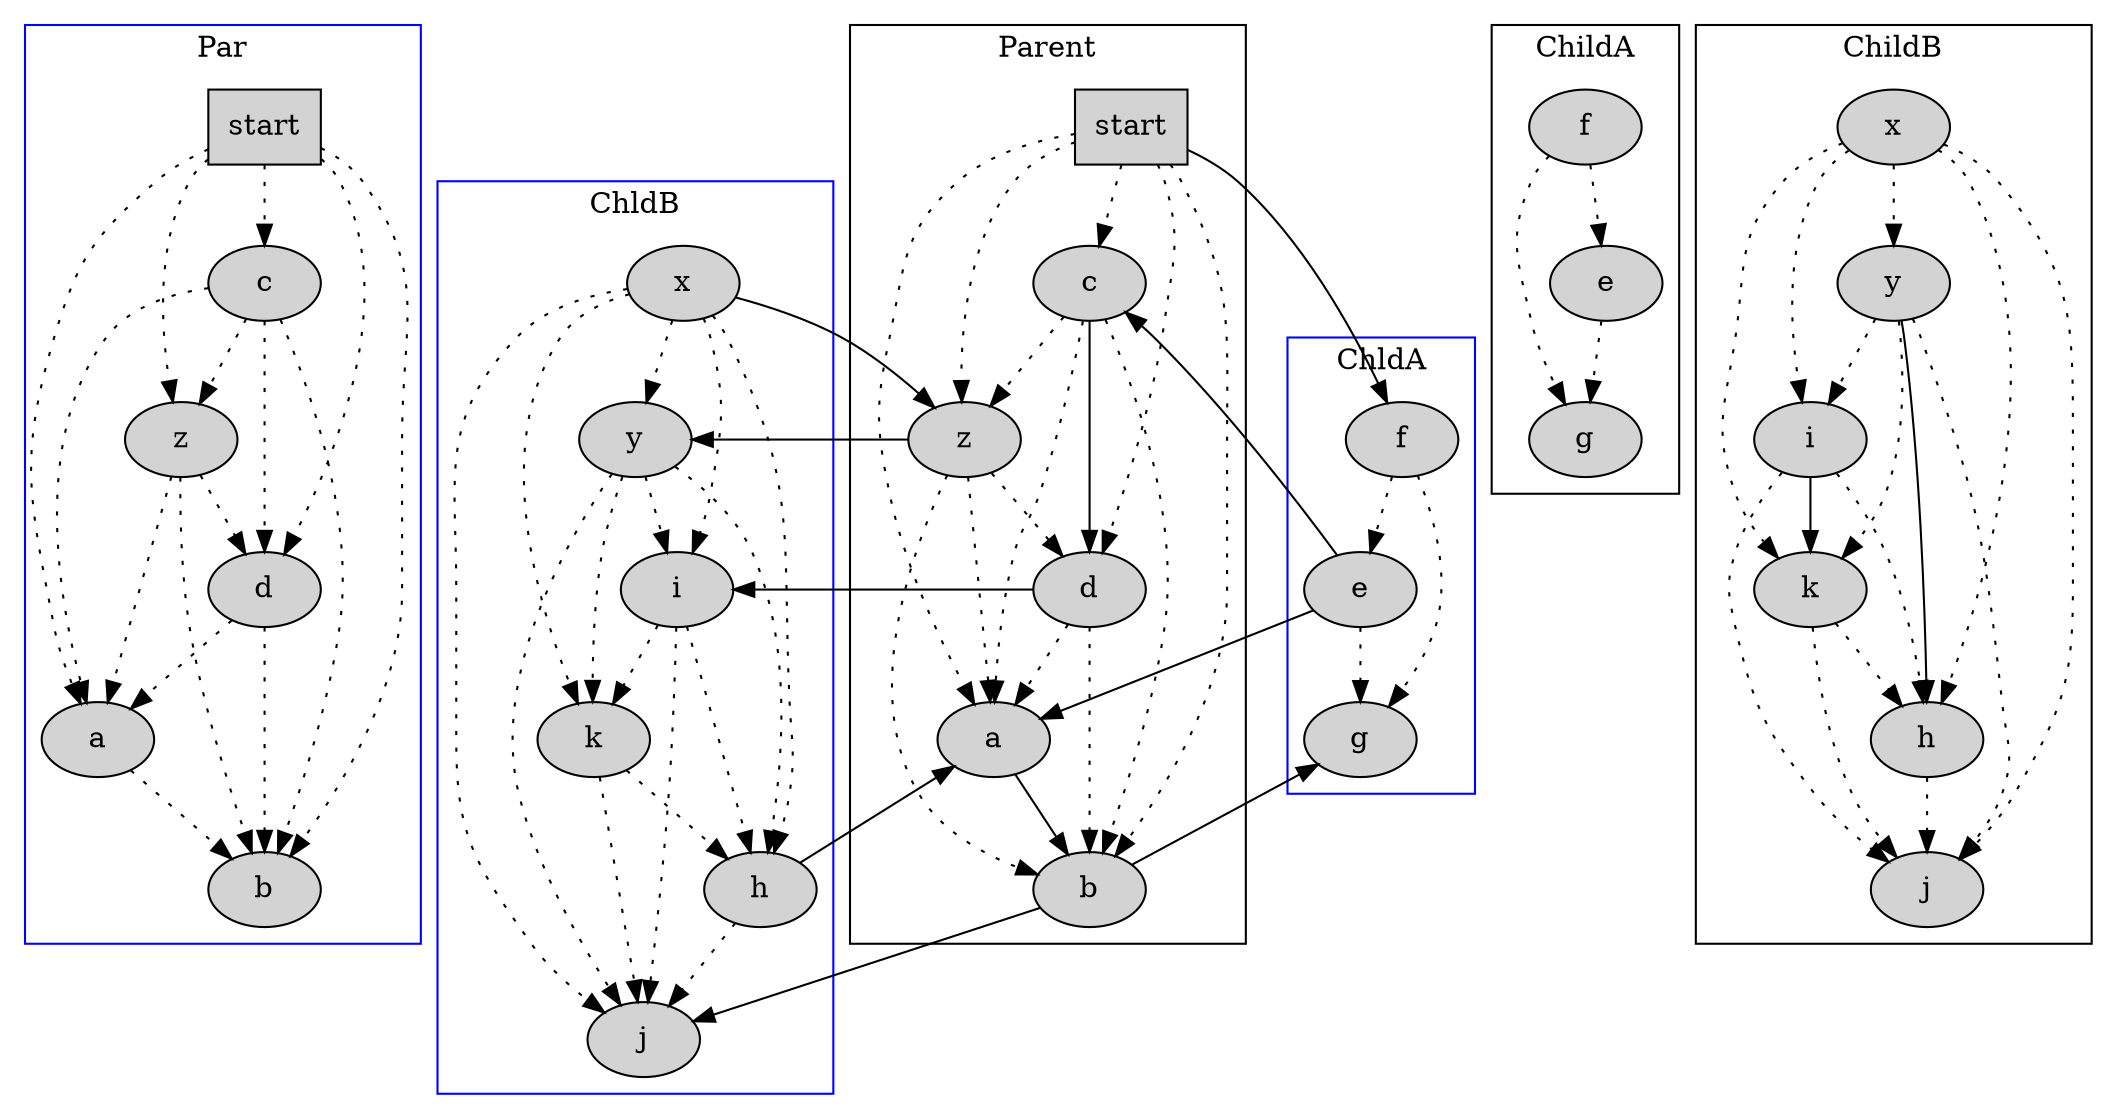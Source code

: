 digraph G{
	subgraph cluster0{
		color=blue;
		node[style=filled];
		label="Par";
		Par_start[label="start", shape=box];
		Par_d[label="d"];
		Par_b[label="b"];
		Par_c[label="c"];
		Par_a[label="a"];
		Par_z[label="z"];
	}
	subgraph cluster1{
		color=blue;
		node[style=filled];
		label="ChldA";
		ChldA_f[label="f"];
		ChldA_g[label="g"];
		ChldA_e[label="e"];
	}
	subgraph cluster2{
		color=blue;
		node[style=filled];
		label="ChldB";
		ChldB_j[label="j"];
		ChldB_k[label="k"];
		ChldB_y[label="y"];
		ChldB_h[label="h"];
		ChldB_x[label="x"];
		ChldB_i[label="i"];
	}
	subgraph cluster3{
		color=black;
		node[style=filled];
		label="Parent";
		Parent_d[label="d"];
		Parent_b[label="b"];
		Parent_c[label="c"];
		Parent_a[label="a"];
		Parent_z[label="z"];
		Parent_start[label="start", shape=box];
	}
	subgraph cluster4{
		color=black;
		node[style=filled];
		label="ChildA";
		ChildA_f[label="f"];
		ChildA_g[label="g"];
		ChildA_e[label="e"];
	}
	subgraph cluster5{
		color=black;
		node[style=filled];
		label="ChildB";
		ChildB_j[label="j"];
		ChildB_k[label="k"];
		ChildB_h[label="h"];
		ChildB_y[label="y"];
		ChildB_i[label="i"];
		ChildB_x[label="x"];
	}
	ChildB_i -> ChildB_h[style=dotted];
	ChildB_i -> ChildB_k;
	ChildB_i -> ChildB_j[style=dotted];
	ChldB_i -> ChldB_h[style=dotted];
	ChldB_i -> ChldB_j[style=dotted];
	ChldB_i -> ChldB_k[style=dotted];
	ChldB_h -> Parent_a;
	ChldB_h -> ChldB_j[style=dotted];
	Parent_b -> ChldA_g;
	Parent_b -> ChldB_j;
	ChldB_k -> ChldB_h[style=dotted];
	ChldB_k -> ChldB_j[style=dotted];
	ChildA_e -> ChildA_g[style=dotted];
	ChldB_x -> Parent_z;
	ChldB_x -> ChldB_i[style=dotted];
	ChldB_x -> ChldB_h[style=dotted];
	ChldB_x -> ChldB_j[style=dotted];
	ChldB_x -> ChldB_y[style=dotted];
	ChldB_x -> ChldB_k[style=dotted];
	Par_start -> Par_c[style=dotted];
	Par_start -> Par_z[style=dotted];
	Par_start -> Par_a[style=dotted];
	Par_start -> Par_b[style=dotted];
	Par_start -> Par_d[style=dotted];
	ChldA_f -> ChldA_g[style=dotted];
	ChldA_f -> ChldA_e[style=dotted];
	ChldA_e -> Parent_a;
	ChldA_e -> ChldA_g[style=dotted];
	ChldA_e -> Parent_c;
	ChldB_y -> ChldB_i[style=dotted];
	ChldB_y -> ChldB_h[style=dotted];
	ChldB_y -> ChldB_j[style=dotted];
	ChldB_y -> ChldB_k[style=dotted];
	ChildA_f -> ChildA_e[style=dotted];
	ChildA_f -> ChildA_g[style=dotted];
	Par_c -> Par_z[style=dotted];
	Par_c -> Par_a[style=dotted];
	Par_c -> Par_b[style=dotted];
	Par_c -> Par_d[style=dotted];
	Parent_z -> Parent_a[style=dotted];
	Parent_z -> Parent_d[style=dotted];
	Parent_z -> Parent_b[style=dotted];
	Parent_z -> ChldB_y;
	Parent_d -> Parent_a[style=dotted];
	Parent_d -> ChldB_i;
	Parent_d -> Parent_b[style=dotted];
	Parent_c -> Parent_z[style=dotted];
	Parent_c -> Parent_a[style=dotted];
	Parent_c -> Parent_d;
	Parent_c -> Parent_b[style=dotted];
	ChildB_h -> ChildB_j[style=dotted];
	Par_z -> Par_a[style=dotted];
	Par_z -> Par_b[style=dotted];
	Par_z -> Par_d[style=dotted];
	ChildB_y -> ChildB_i[style=dotted];
	ChildB_y -> ChildB_k[style=dotted];
	ChildB_y -> ChildB_h;
	ChildB_y -> ChildB_j[style=dotted];
	Parent_start -> Parent_z[style=dotted];
	Parent_start -> Parent_a[style=dotted];
	Parent_start -> Parent_c[style=dotted];
	Parent_start -> Parent_d[style=dotted];
	Parent_start -> ChldA_f;
	Parent_start -> Parent_b[style=dotted];
	Parent_a -> Parent_b;
	ChildB_k -> ChildB_h[style=dotted];
	ChildB_k -> ChildB_j[style=dotted];
	Par_a -> Par_b[style=dotted];
	Par_d -> Par_a[style=dotted];
	Par_d -> Par_b[style=dotted];
	ChildB_x -> ChildB_y[style=dotted];
	ChildB_x -> ChildB_i[style=dotted];
	ChildB_x -> ChildB_k[style=dotted];
	ChildB_x -> ChildB_h[style=dotted];
	ChildB_x -> ChildB_j[style=dotted];
}